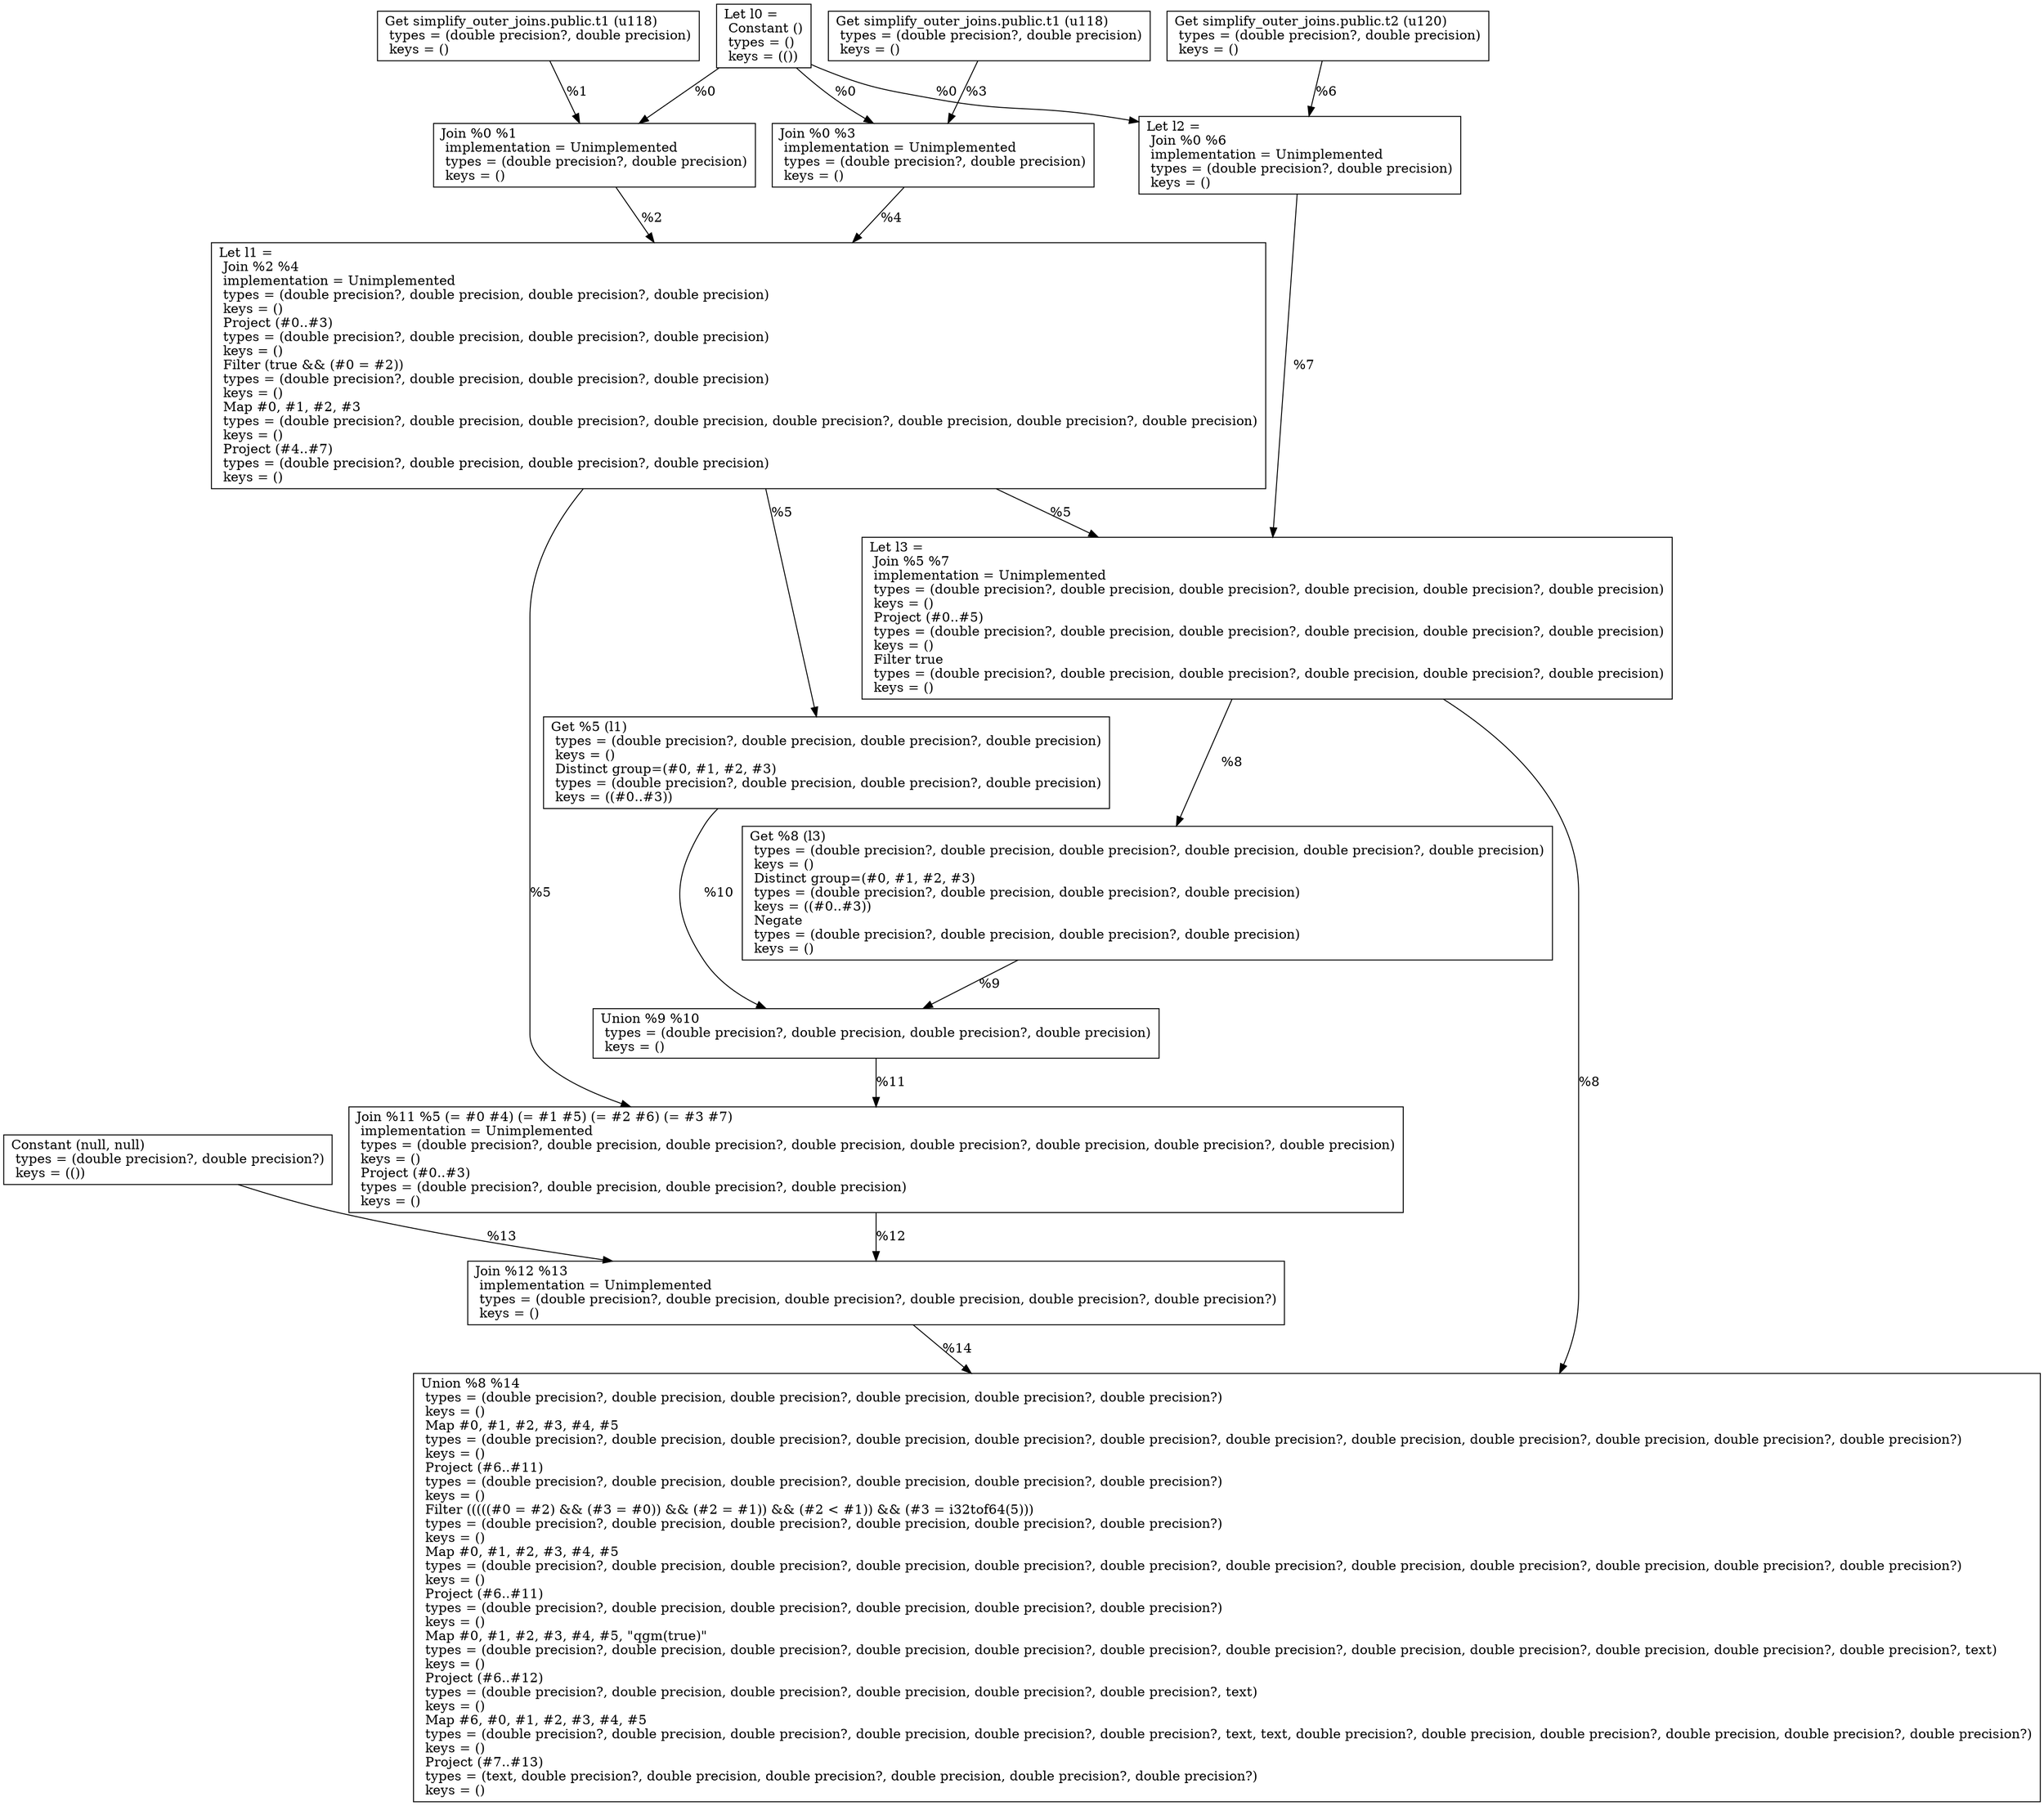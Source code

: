 digraph G {
    node0 [shape = record, label="Let l0 =\l Constant ()\l  types = ()\l  keys = (())\l"]
    node1 [shape = record, label=" Get simplify_outer_joins.public.t1 (u118)\l  types = (double precision?, double precision)\l  keys = ()\l"]
    node2 [shape = record, label=" Join %0 %1\l  implementation = Unimplemented\l  types = (double precision?, double precision)\l  keys = ()\l"]
    node3 [shape = record, label=" Get simplify_outer_joins.public.t1 (u118)\l  types = (double precision?, double precision)\l  keys = ()\l"]
    node4 [shape = record, label=" Join %0 %3\l  implementation = Unimplemented\l  types = (double precision?, double precision)\l  keys = ()\l"]
    node5 [shape = record, label="Let l1 =\l Join %2 %4\l  implementation = Unimplemented\l  types = (double precision?, double precision, double precision?, double precision)\l  keys = ()\l Project (#0..#3)\l  types = (double precision?, double precision, double precision?, double precision)\l  keys = ()\l Filter (true && (#0 = #2))\l  types = (double precision?, double precision, double precision?, double precision)\l  keys = ()\l Map #0, #1, #2, #3\l  types = (double precision?, double precision, double precision?, double precision, double precision?, double precision, double precision?, double precision)\l  keys = ()\l Project (#4..#7)\l  types = (double precision?, double precision, double precision?, double precision)\l  keys = ()\l"]
    node6 [shape = record, label=" Get simplify_outer_joins.public.t2 (u120)\l  types = (double precision?, double precision)\l  keys = ()\l"]
    node7 [shape = record, label="Let l2 =\l Join %0 %6\l  implementation = Unimplemented\l  types = (double precision?, double precision)\l  keys = ()\l"]
    node8 [shape = record, label="Let l3 =\l Join %5 %7\l  implementation = Unimplemented\l  types = (double precision?, double precision, double precision?, double precision, double precision?, double precision)\l  keys = ()\l Project (#0..#5)\l  types = (double precision?, double precision, double precision?, double precision, double precision?, double precision)\l  keys = ()\l Filter true\l  types = (double precision?, double precision, double precision?, double precision, double precision?, double precision)\l  keys = ()\l"]
    node9 [shape = record, label=" Get %8 (l3)\l  types = (double precision?, double precision, double precision?, double precision, double precision?, double precision)\l  keys = ()\l Distinct group=(#0, #1, #2, #3)\l  types = (double precision?, double precision, double precision?, double precision)\l  keys = ((#0..#3))\l Negate\l  types = (double precision?, double precision, double precision?, double precision)\l  keys = ()\l"]
    node10 [shape = record, label=" Get %5 (l1)\l  types = (double precision?, double precision, double precision?, double precision)\l  keys = ()\l Distinct group=(#0, #1, #2, #3)\l  types = (double precision?, double precision, double precision?, double precision)\l  keys = ((#0..#3))\l"]
    node11 [shape = record, label=" Union %9 %10\l  types = (double precision?, double precision, double precision?, double precision)\l  keys = ()\l"]
    node12 [shape = record, label=" Join %11 %5 (= #0 #4) (= #1 #5) (= #2 #6) (= #3 #7)\l  implementation = Unimplemented\l  types = (double precision?, double precision, double precision?, double precision, double precision?, double precision, double precision?, double precision)\l  keys = ()\l Project (#0..#3)\l  types = (double precision?, double precision, double precision?, double precision)\l  keys = ()\l"]
    node13 [shape = record, label=" Constant (null, null)\l  types = (double precision?, double precision?)\l  keys = (())\l"]
    node14 [shape = record, label=" Join %12 %13\l  implementation = Unimplemented\l  types = (double precision?, double precision, double precision?, double precision, double precision?, double precision?)\l  keys = ()\l"]
    node15 [shape = record, label=" Union %8 %14\l  types = (double precision?, double precision, double precision?, double precision, double precision?, double precision?)\l  keys = ()\l Map #0, #1, #2, #3, #4, #5\l  types = (double precision?, double precision, double precision?, double precision, double precision?, double precision?, double precision?, double precision, double precision?, double precision, double precision?, double precision?)\l  keys = ()\l Project (#6..#11)\l  types = (double precision?, double precision, double precision?, double precision, double precision?, double precision?)\l  keys = ()\l Filter (((((#0 = #2) && (#3 = #0)) && (#2 = #1)) && (#2 \< #1)) && (#3 = i32tof64(5)))\l  types = (double precision?, double precision, double precision?, double precision, double precision?, double precision?)\l  keys = ()\l Map #0, #1, #2, #3, #4, #5\l  types = (double precision?, double precision, double precision?, double precision, double precision?, double precision?, double precision?, double precision, double precision?, double precision, double precision?, double precision?)\l  keys = ()\l Project (#6..#11)\l  types = (double precision?, double precision, double precision?, double precision, double precision?, double precision?)\l  keys = ()\l Map #0, #1, #2, #3, #4, #5, \"qgm(true)\"\l  types = (double precision?, double precision, double precision?, double precision, double precision?, double precision?, double precision?, double precision, double precision?, double precision, double precision?, double precision?, text)\l  keys = ()\l Project (#6..#12)\l  types = (double precision?, double precision, double precision?, double precision, double precision?, double precision?, text)\l  keys = ()\l Map #6, #0, #1, #2, #3, #4, #5\l  types = (double precision?, double precision, double precision?, double precision, double precision?, double precision?, text, text, double precision?, double precision, double precision?, double precision, double precision?, double precision?)\l  keys = ()\l Project (#7..#13)\l  types = (text, double precision?, double precision, double precision?, double precision, double precision?, double precision?)\l  keys = ()\l"]
    node0 -> node2 [label = "%0\l"]
    node8 -> node9 [label = "%8\l"]
    node10 -> node11 [label = "%10\l"]
    node5 -> node8 [label = "%5\l"]
    node8 -> node15 [label = "%8\l"]
    node11 -> node12 [label = "%11\l"]
    node5 -> node12 [label = "%5\l"]
    node0 -> node7 [label = "%0\l"]
    node12 -> node14 [label = "%12\l"]
    node9 -> node11 [label = "%9\l"]
    node14 -> node15 [label = "%14\l"]
    node13 -> node14 [label = "%13\l"]
    node2 -> node5 [label = "%2\l"]
    node3 -> node4 [label = "%3\l"]
    node7 -> node8 [label = "%7\l"]
    node0 -> node4 [label = "%0\l"]
    node5 -> node10 [label = "%5\l"]
    node4 -> node5 [label = "%4\l"]
    node6 -> node7 [label = "%6\l"]
    node1 -> node2 [label = "%1\l"]
}
